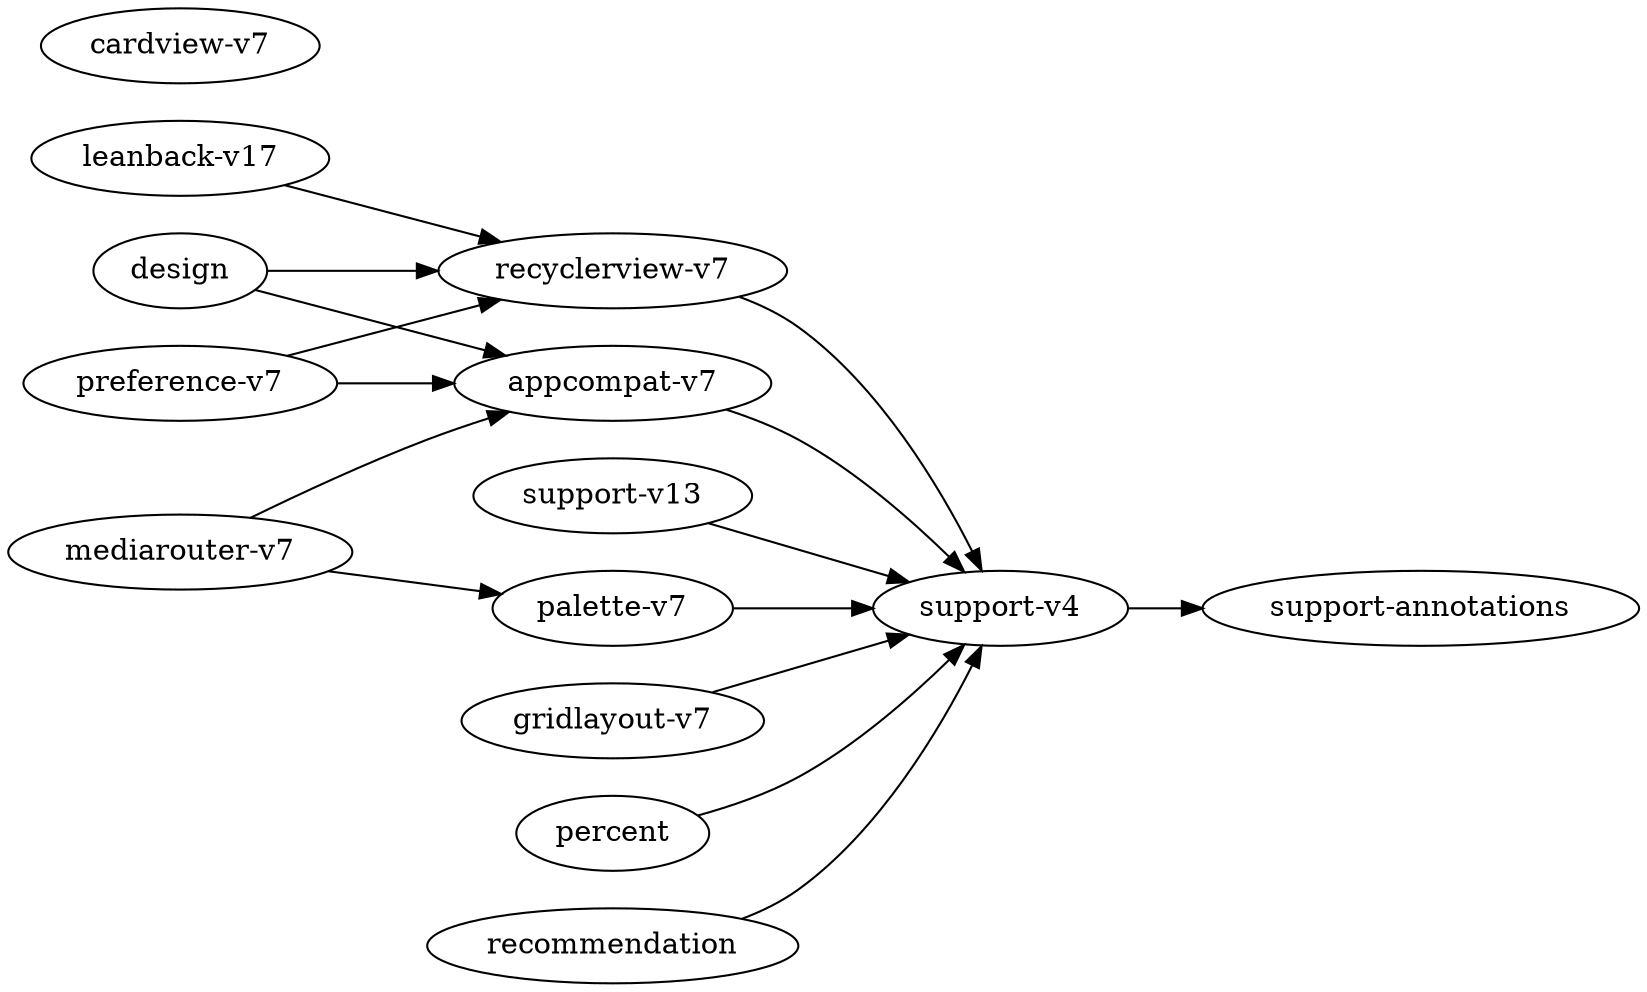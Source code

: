 digraph dependencies {
        graph [ dpi = 256 ];
        rankdir = "LR";

        // design
        "support-v4" -> "support-annotations";
        "appcompat-v7" -> "support-v4";
        "recyclerview-v7" -> "support-v4";
        "design" -> "appcompat-v7";
        "design" -> "recyclerview-v7";

        // non-design
        "support-v13" -> "support-v4";
        "preference-v7" -> "appcompat-v7";
        "preference-v7" -> "recyclerview-v7";
        "palette-v7" -> "support-v4";
        "gridlayout-v7" -> "support-v4";
        "mediarouter-v7" -> "palette-v7";
        "mediarouter-v7" -> "appcompat-v7";
        "percent" -> "support-v4";
        "cardview-v7";
        "recommendation" -> "support-v4";
        "leanback-v17" -> "recyclerview-v7";
}
